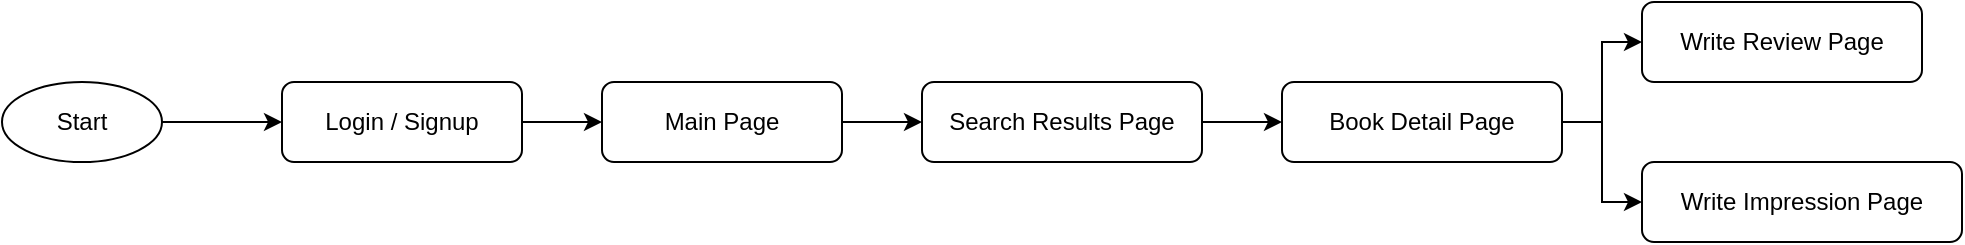 <mxfile>
  <diagram name="High-Level Flowchart" id="fU8zB7t4pKqzUYTqD0tz">
    <mxGraphModel dx="1270" dy="683" grid="1" gridSize="10" guides="1" tooltips="1" connect="1" arrows="1" fold="1" page="1" pageScale="1" pageWidth="827" pageHeight="1169">
      <root>
        <mxCell id="0"/>
        <mxCell id="1" parent="0"/>

        <!-- Start -->
        <mxCell id="2" value="Start" style="ellipse;whiteSpace=wrap;html=1;" vertex="1" parent="1">
          <mxGeometry x="40" y="40" width="80" height="40" as="geometry"/>
        </mxCell>

        <!-- Login -->
        <mxCell id="3" value="Login / Signup" style="rounded=1;whiteSpace=wrap;html=1;" vertex="1" parent="1">
          <mxGeometry x="180" y="40" width="120" height="40" as="geometry"/>
        </mxCell>

        <!-- Main Page -->
        <mxCell id="4" value="Main Page" style="rounded=1;whiteSpace=wrap;html=1;" vertex="1" parent="1">
          <mxGeometry x="340" y="40" width="120" height="40" as="geometry"/>
        </mxCell>

        <!-- Search Results -->
        <mxCell id="5" value="Search Results Page" style="rounded=1;whiteSpace=wrap;html=1;" vertex="1" parent="1">
          <mxGeometry x="500" y="40" width="140" height="40" as="geometry"/>
        </mxCell>

        <!-- Book Detail -->
        <mxCell id="6" value="Book Detail Page" style="rounded=1;whiteSpace=wrap;html=1;" vertex="1" parent="1">
          <mxGeometry x="680" y="40" width="140" height="40" as="geometry"/>
        </mxCell>

        <!-- Review -->
        <mxCell id="7" value="Write Review Page" style="rounded=1;whiteSpace=wrap;html=1;" vertex="1" parent="1">
          <mxGeometry x="860" y="0" width="140" height="40" as="geometry"/>
        </mxCell>

        <!-- Impression -->
        <mxCell id="8" value="Write Impression Page" style="rounded=1;whiteSpace=wrap;html=1;" vertex="1" parent="1">
          <mxGeometry x="860" y="80" width="160" height="40" as="geometry"/>
        </mxCell>

        <!-- Arrows -->
        <mxCell id="9" style="edgeStyle=orthogonalEdgeStyle;rounded=0;orthogonalLoop=1;" edge="1" parent="1" source="2" target="3">
          <mxGeometry relative="1" as="geometry"/>
        </mxCell>

        <mxCell id="10" style="edgeStyle=orthogonalEdgeStyle;rounded=0;orthogonalLoop=1;" edge="1" parent="1" source="3" target="4">
          <mxGeometry relative="1" as="geometry"/>
        </mxCell>

        <mxCell id="11" style="edgeStyle=orthogonalEdgeStyle;rounded=0;orthogonalLoop=1;" edge="1" parent="1" source="4" target="5">
          <mxGeometry relative="1" as="geometry"/>
        </mxCell>

        <mxCell id="12" style="edgeStyle=orthogonalEdgeStyle;rounded=0;orthogonalLoop=1;" edge="1" parent="1" source="5" target="6">
          <mxGeometry relative="1" as="geometry"/>
        </mxCell>

        <mxCell id="13" style="edgeStyle=orthogonalEdgeStyle;rounded=0;orthogonalLoop=1;" edge="1" parent="1" source="6" target="7">
          <mxGeometry relative="1" as="geometry"/>
        </mxCell>

        <mxCell id="14" style="edgeStyle=orthogonalEdgeStyle;rounded=0;orthogonalLoop=1;" edge="1" parent="1" source="6" target="8">
          <mxGeometry relative="1" as="geometry"/>
        </mxCell>
      </root>
    </mxGraphModel>
  </diagram>
</mxfile>

